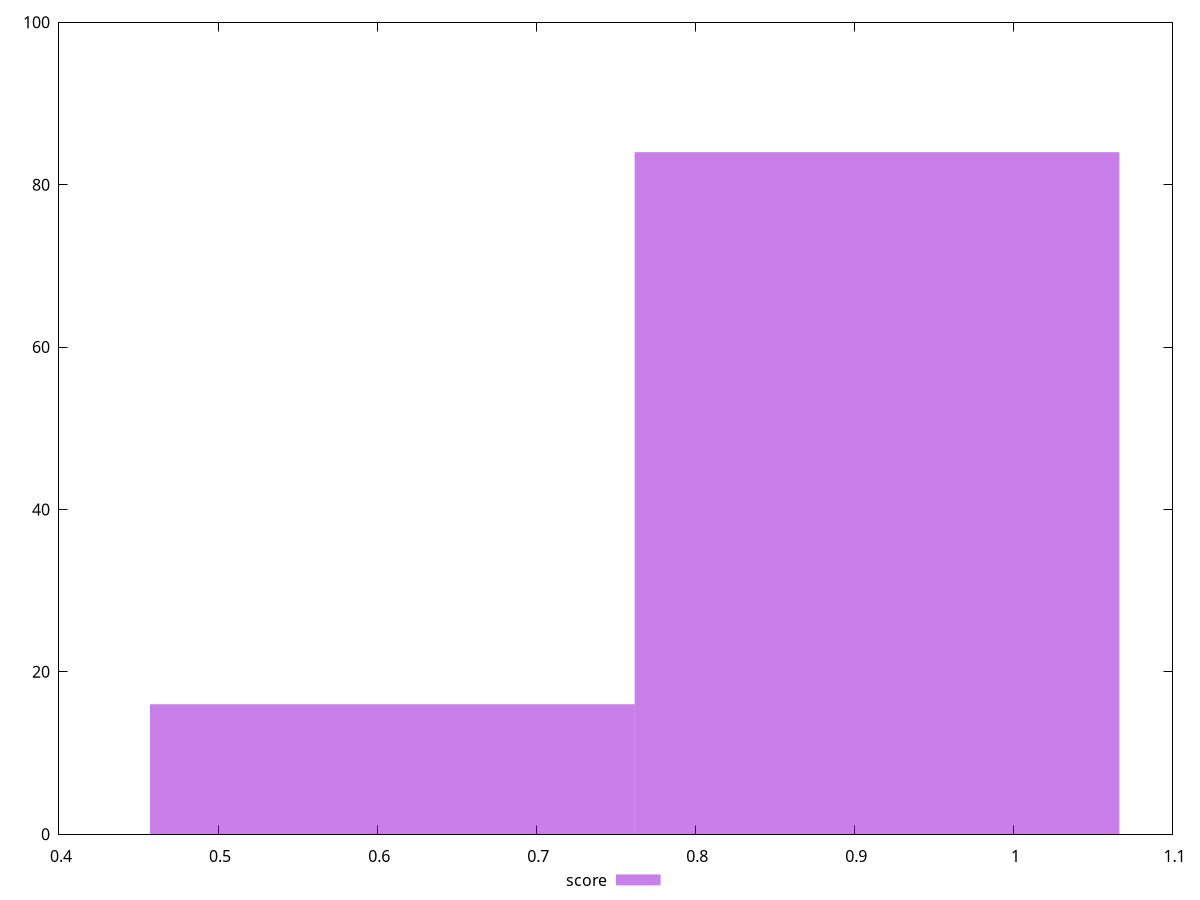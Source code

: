 reset
set terminal svg size 640, 490 enhanced background rgb 'white'
set output "reprap/render-blocking-resources/samples/pages+cached+noexternal+nofonts+nosvg+noimg/score/histogram.svg"

$score <<EOF
0.9142566933789047 84
0.6095044622526031 16
EOF

set key outside below
set boxwidth 0.30475223112630156
set yrange [0:100]
set style fill transparent solid 0.5 noborder

plot \
  $score title "score" with boxes, \


reset